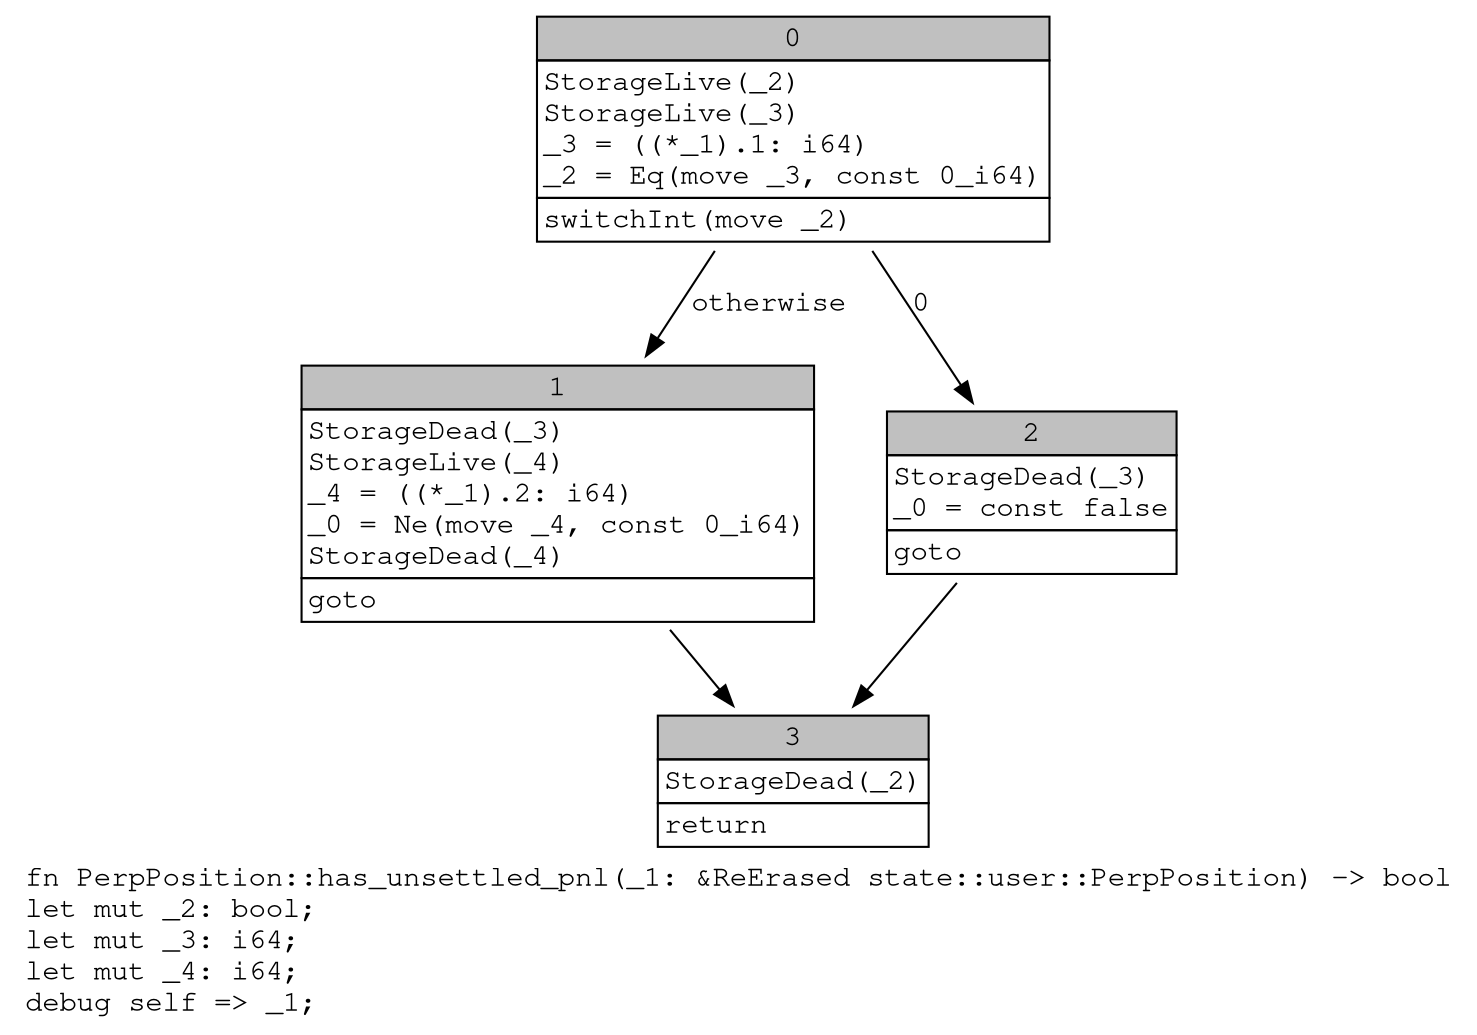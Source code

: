 digraph Mir_0_4359 {
    graph [fontname="Courier, monospace"];
    node [fontname="Courier, monospace"];
    edge [fontname="Courier, monospace"];
    label=<fn PerpPosition::has_unsettled_pnl(_1: &amp;ReErased state::user::PerpPosition) -&gt; bool<br align="left"/>let mut _2: bool;<br align="left"/>let mut _3: i64;<br align="left"/>let mut _4: i64;<br align="left"/>debug self =&gt; _1;<br align="left"/>>;
    bb0__0_4359 [shape="none", label=<<table border="0" cellborder="1" cellspacing="0"><tr><td bgcolor="gray" align="center" colspan="1">0</td></tr><tr><td align="left" balign="left">StorageLive(_2)<br/>StorageLive(_3)<br/>_3 = ((*_1).1: i64)<br/>_2 = Eq(move _3, const 0_i64)<br/></td></tr><tr><td align="left">switchInt(move _2)</td></tr></table>>];
    bb1__0_4359 [shape="none", label=<<table border="0" cellborder="1" cellspacing="0"><tr><td bgcolor="gray" align="center" colspan="1">1</td></tr><tr><td align="left" balign="left">StorageDead(_3)<br/>StorageLive(_4)<br/>_4 = ((*_1).2: i64)<br/>_0 = Ne(move _4, const 0_i64)<br/>StorageDead(_4)<br/></td></tr><tr><td align="left">goto</td></tr></table>>];
    bb2__0_4359 [shape="none", label=<<table border="0" cellborder="1" cellspacing="0"><tr><td bgcolor="gray" align="center" colspan="1">2</td></tr><tr><td align="left" balign="left">StorageDead(_3)<br/>_0 = const false<br/></td></tr><tr><td align="left">goto</td></tr></table>>];
    bb3__0_4359 [shape="none", label=<<table border="0" cellborder="1" cellspacing="0"><tr><td bgcolor="gray" align="center" colspan="1">3</td></tr><tr><td align="left" balign="left">StorageDead(_2)<br/></td></tr><tr><td align="left">return</td></tr></table>>];
    bb0__0_4359 -> bb2__0_4359 [label="0"];
    bb0__0_4359 -> bb1__0_4359 [label="otherwise"];
    bb1__0_4359 -> bb3__0_4359 [label=""];
    bb2__0_4359 -> bb3__0_4359 [label=""];
}
